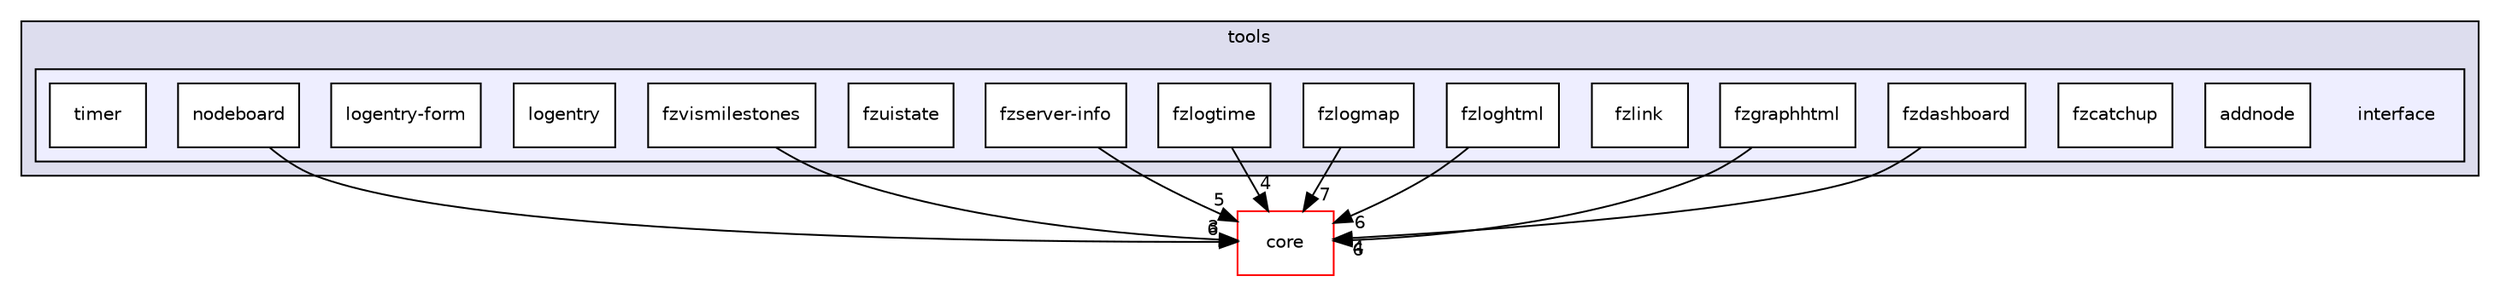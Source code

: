 digraph "tools/interface" {
  compound=true
  node [ fontsize="10", fontname="Helvetica"];
  edge [ labelfontsize="10", labelfontname="Helvetica"];
  subgraph clusterdir_4eeb864c4eec08c7d6b9d3b0352cfdde {
    graph [ bgcolor="#ddddee", pencolor="black", label="tools" fontname="Helvetica", fontsize="10", URL="dir_4eeb864c4eec08c7d6b9d3b0352cfdde.html"]
  subgraph clusterdir_8d1a54d6ef60a409e3edec46b88a21f1 {
    graph [ bgcolor="#eeeeff", pencolor="black", label="" URL="dir_8d1a54d6ef60a409e3edec46b88a21f1.html"];
    dir_8d1a54d6ef60a409e3edec46b88a21f1 [shape=plaintext label="interface"];
  dir_4bd5f7be607b599a62670ec429b30398 [shape=box label="addnode" fillcolor="white" style="filled" URL="dir_4bd5f7be607b599a62670ec429b30398.html"];
  dir_3ea65ea181142dc3e24ec837ffb7a9e3 [shape=box label="fzcatchup" fillcolor="white" style="filled" URL="dir_3ea65ea181142dc3e24ec837ffb7a9e3.html"];
  dir_d30c2e22d69a57c48ba0ee88a322e345 [shape=box label="fzdashboard" fillcolor="white" style="filled" URL="dir_d30c2e22d69a57c48ba0ee88a322e345.html"];
  dir_f28de06e3c17ae8a48810d3df75d7ec4 [shape=box label="fzgraphhtml" fillcolor="white" style="filled" URL="dir_f28de06e3c17ae8a48810d3df75d7ec4.html"];
  dir_ccea6f3ae6f448843037098cd0942985 [shape=box label="fzlink" fillcolor="white" style="filled" URL="dir_ccea6f3ae6f448843037098cd0942985.html"];
  dir_8774acb4df864ae9fcccf0e561e7d009 [shape=box label="fzloghtml" fillcolor="white" style="filled" URL="dir_8774acb4df864ae9fcccf0e561e7d009.html"];
  dir_1c53920535f585548cc76440cc29d888 [shape=box label="fzlogmap" fillcolor="white" style="filled" URL="dir_1c53920535f585548cc76440cc29d888.html"];
  dir_56c36b85425f97571d9fd1b91a37bb94 [shape=box label="fzlogtime" fillcolor="white" style="filled" URL="dir_56c36b85425f97571d9fd1b91a37bb94.html"];
  dir_b0095f6b01b08f0f7ba56a3c28d0bb6e [shape=box label="fzserver-info" fillcolor="white" style="filled" URL="dir_b0095f6b01b08f0f7ba56a3c28d0bb6e.html"];
  dir_642590a9ee0653b7fe821cabc801dc29 [shape=box label="fzuistate" fillcolor="white" style="filled" URL="dir_642590a9ee0653b7fe821cabc801dc29.html"];
  dir_4b4a741872fb3914ef9d21b55f8dd7e9 [shape=box label="fzvismilestones" fillcolor="white" style="filled" URL="dir_4b4a741872fb3914ef9d21b55f8dd7e9.html"];
  dir_445e61551af81881f02d74ad78e24dc2 [shape=box label="logentry" fillcolor="white" style="filled" URL="dir_445e61551af81881f02d74ad78e24dc2.html"];
  dir_a724a33c9f3c8062afde624dbd3a5737 [shape=box label="logentry-form" fillcolor="white" style="filled" URL="dir_a724a33c9f3c8062afde624dbd3a5737.html"];
  dir_87fd42980dbf5df3daddea646ea0554e [shape=box label="nodeboard" fillcolor="white" style="filled" URL="dir_87fd42980dbf5df3daddea646ea0554e.html"];
  dir_d54dde0cf3c662975f94f6ccc7029a28 [shape=box label="timer" fillcolor="white" style="filled" URL="dir_d54dde0cf3c662975f94f6ccc7029a28.html"];
  }
  }
  dir_4270bfced15e0e73154b13468c7c9ad9 [shape=box label="core" fillcolor="white" style="filled" color="red" URL="dir_4270bfced15e0e73154b13468c7c9ad9.html"];
  dir_4b4a741872fb3914ef9d21b55f8dd7e9->dir_4270bfced15e0e73154b13468c7c9ad9 [headlabel="3", labeldistance=1.5 headhref="dir_000048_000001.html"];
  dir_8774acb4df864ae9fcccf0e561e7d009->dir_4270bfced15e0e73154b13468c7c9ad9 [headlabel="6", labeldistance=1.5 headhref="dir_000026_000001.html"];
  dir_b0095f6b01b08f0f7ba56a3c28d0bb6e->dir_4270bfced15e0e73154b13468c7c9ad9 [headlabel="5", labeldistance=1.5 headhref="dir_000029_000001.html"];
  dir_1c53920535f585548cc76440cc29d888->dir_4270bfced15e0e73154b13468c7c9ad9 [headlabel="7", labeldistance=1.5 headhref="dir_000027_000001.html"];
  dir_56c36b85425f97571d9fd1b91a37bb94->dir_4270bfced15e0e73154b13468c7c9ad9 [headlabel="4", labeldistance=1.5 headhref="dir_000028_000001.html"];
  dir_87fd42980dbf5df3daddea646ea0554e->dir_4270bfced15e0e73154b13468c7c9ad9 [headlabel="6", labeldistance=1.5 headhref="dir_000049_000001.html"];
  dir_d30c2e22d69a57c48ba0ee88a322e345->dir_4270bfced15e0e73154b13468c7c9ad9 [headlabel="4", labeldistance=1.5 headhref="dir_000024_000001.html"];
  dir_f28de06e3c17ae8a48810d3df75d7ec4->dir_4270bfced15e0e73154b13468c7c9ad9 [headlabel="6", labeldistance=1.5 headhref="dir_000025_000001.html"];
}
